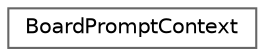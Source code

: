 digraph "Graphical Class Hierarchy"
{
 // LATEX_PDF_SIZE
  bgcolor="transparent";
  edge [fontname=Helvetica,fontsize=10,labelfontname=Helvetica,labelfontsize=10];
  node [fontname=Helvetica,fontsize=10,shape=box,height=0.2,width=0.4];
  rankdir="LR";
  Node0 [id="Node000000",label="BoardPromptContext",height=0.2,width=0.4,color="grey40", fillcolor="white", style="filled",URL="$structBoardPromptContext.html",tooltip=" "];
}
